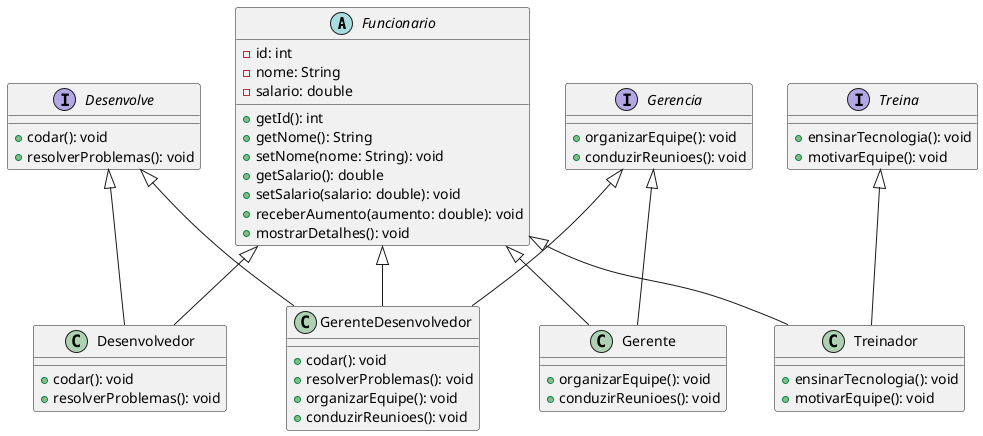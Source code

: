 @startuml

' Classe Funcionario
abstract class Funcionario {
  - id: int
  - nome: String
  - salario: double
  + getId(): int
  + getNome(): String
  + setNome(nome: String): void
  + getSalario(): double
  + setSalario(salario: double): void
  + receberAumento(aumento: double): void
  + mostrarDetalhes(): void
}

' Interfaces
interface Desenvolve {
  + codar(): void
  + resolverProblemas(): void
}

interface Gerencia {
  + organizarEquipe(): void
  + conduzirReunioes(): void
}

interface Treina {
  + ensinarTecnologia(): void
  + motivarEquipe(): void
}

' Classes Específicas
class Desenvolvedor {
  + codar(): void
  + resolverProblemas(): void
}

class Gerente {
  + organizarEquipe(): void
  + conduzirReunioes(): void
}

class Treinador {
  + ensinarTecnologia(): void
  + motivarEquipe(): void
}

class GerenteDesenvolvedor {
  + codar(): void
  + resolverProblemas(): void
  + organizarEquipe(): void
  + conduzirReunioes(): void
}

' Relações entre classes
Funcionario <|-- Desenvolvedor
Funcionario <|-- Gerente
Funcionario <|-- Treinador
Funcionario <|-- GerenteDesenvolvedor

Desenvolve <|-- Desenvolvedor
Gerencia <|-- Gerente
Treina <|-- Treinador
Gerencia <|-- GerenteDesenvolvedor
Desenvolve <|-- GerenteDesenvolvedor

@enduml
